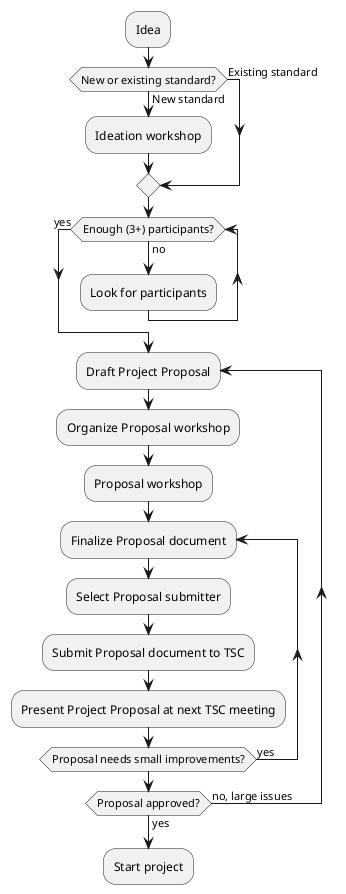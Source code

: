 @startuml
:Idea;
if (New or existing standard?) then (New standard)
    :Ideation workshop;
else (Existing standard)

endif
while (Enough (3+) participants?) is (no)
    :Look for participants;
endwhile (yes)
repeat :Draft Project Proposal
    :Organize Proposal workshop;
    :Proposal workshop;
repeat :Finalize Proposal document;
    :Select Proposal submitter;
    :Submit Proposal document to TSC;
    :Present Project Proposal at next TSC meeting;
repeat while(Proposal needs small improvements?) is (yes)
repeat while(Proposal approved?) is (no, large issues) not (yes)
:Start project;
@enduml